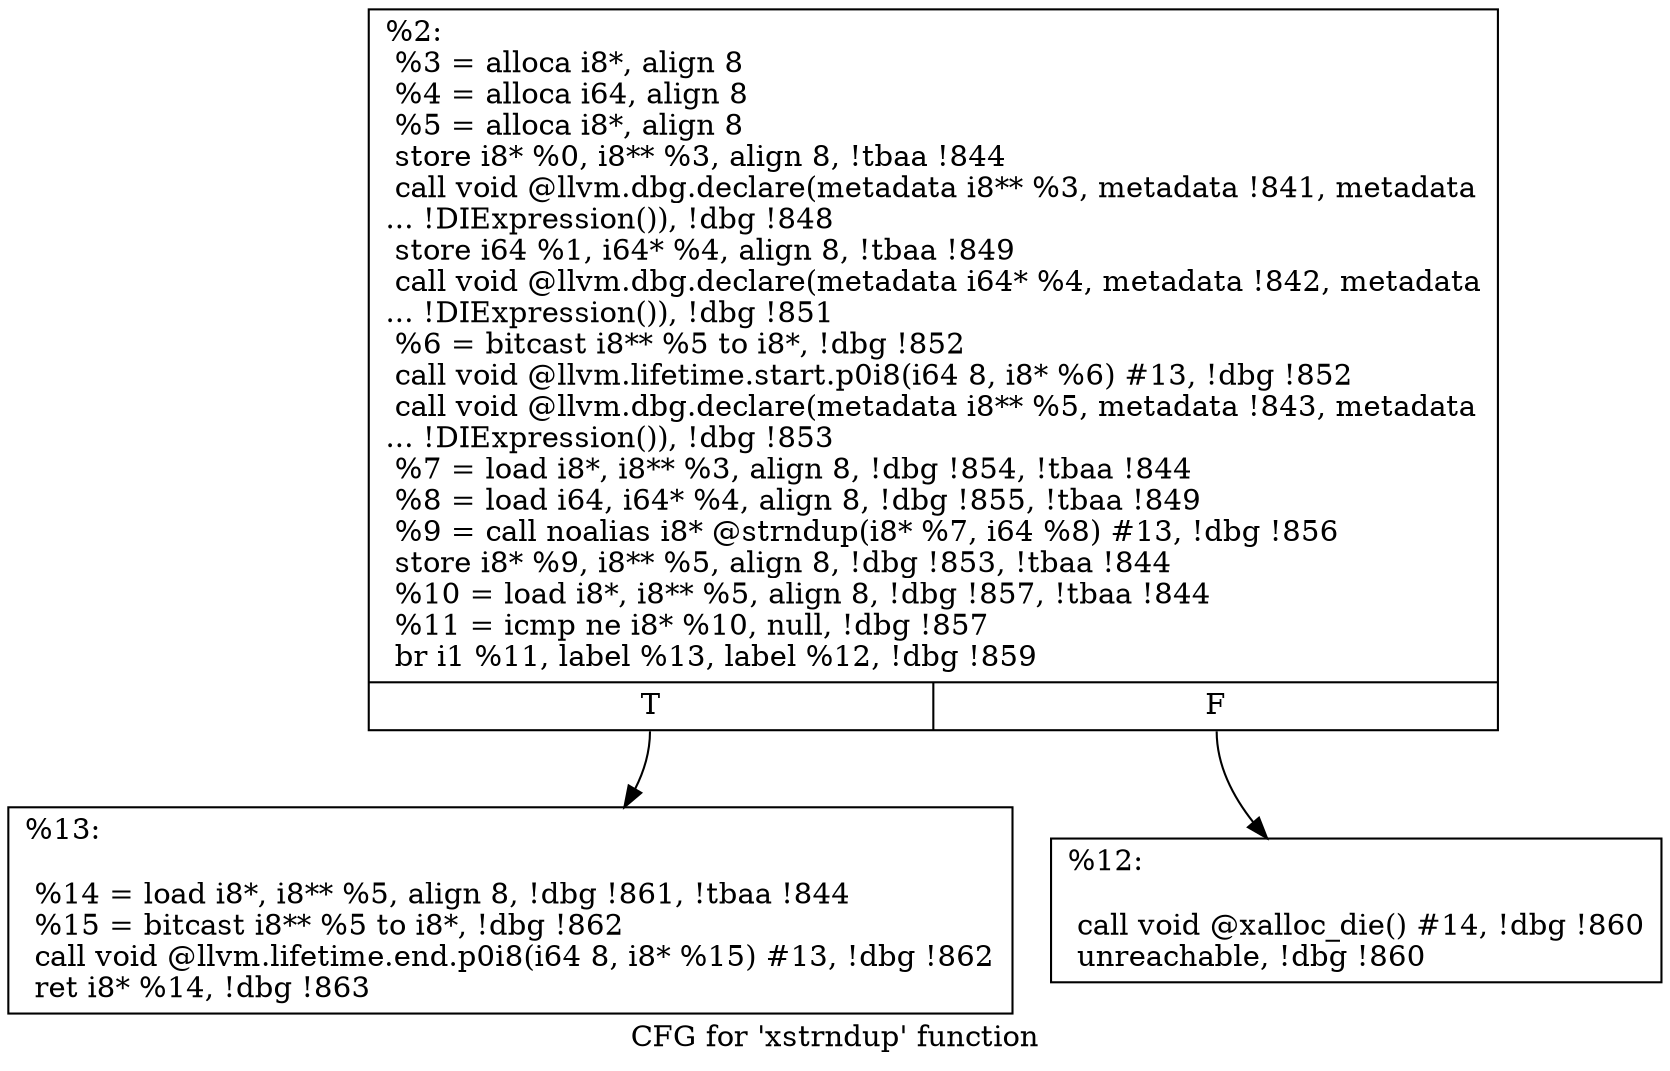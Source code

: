 digraph "CFG for 'xstrndup' function" {
	label="CFG for 'xstrndup' function";

	Node0xc46900 [shape=record,label="{%2:\l  %3 = alloca i8*, align 8\l  %4 = alloca i64, align 8\l  %5 = alloca i8*, align 8\l  store i8* %0, i8** %3, align 8, !tbaa !844\l  call void @llvm.dbg.declare(metadata i8** %3, metadata !841, metadata\l... !DIExpression()), !dbg !848\l  store i64 %1, i64* %4, align 8, !tbaa !849\l  call void @llvm.dbg.declare(metadata i64* %4, metadata !842, metadata\l... !DIExpression()), !dbg !851\l  %6 = bitcast i8** %5 to i8*, !dbg !852\l  call void @llvm.lifetime.start.p0i8(i64 8, i8* %6) #13, !dbg !852\l  call void @llvm.dbg.declare(metadata i8** %5, metadata !843, metadata\l... !DIExpression()), !dbg !853\l  %7 = load i8*, i8** %3, align 8, !dbg !854, !tbaa !844\l  %8 = load i64, i64* %4, align 8, !dbg !855, !tbaa !849\l  %9 = call noalias i8* @strndup(i8* %7, i64 %8) #13, !dbg !856\l  store i8* %9, i8** %5, align 8, !dbg !853, !tbaa !844\l  %10 = load i8*, i8** %5, align 8, !dbg !857, !tbaa !844\l  %11 = icmp ne i8* %10, null, !dbg !857\l  br i1 %11, label %13, label %12, !dbg !859\l|{<s0>T|<s1>F}}"];
	Node0xc46900:s0 -> Node0xc46e60;
	Node0xc46900:s1 -> Node0xc46e10;
	Node0xc46e10 [shape=record,label="{%12:\l\l  call void @xalloc_die() #14, !dbg !860\l  unreachable, !dbg !860\l}"];
	Node0xc46e60 [shape=record,label="{%13:\l\l  %14 = load i8*, i8** %5, align 8, !dbg !861, !tbaa !844\l  %15 = bitcast i8** %5 to i8*, !dbg !862\l  call void @llvm.lifetime.end.p0i8(i64 8, i8* %15) #13, !dbg !862\l  ret i8* %14, !dbg !863\l}"];
}
